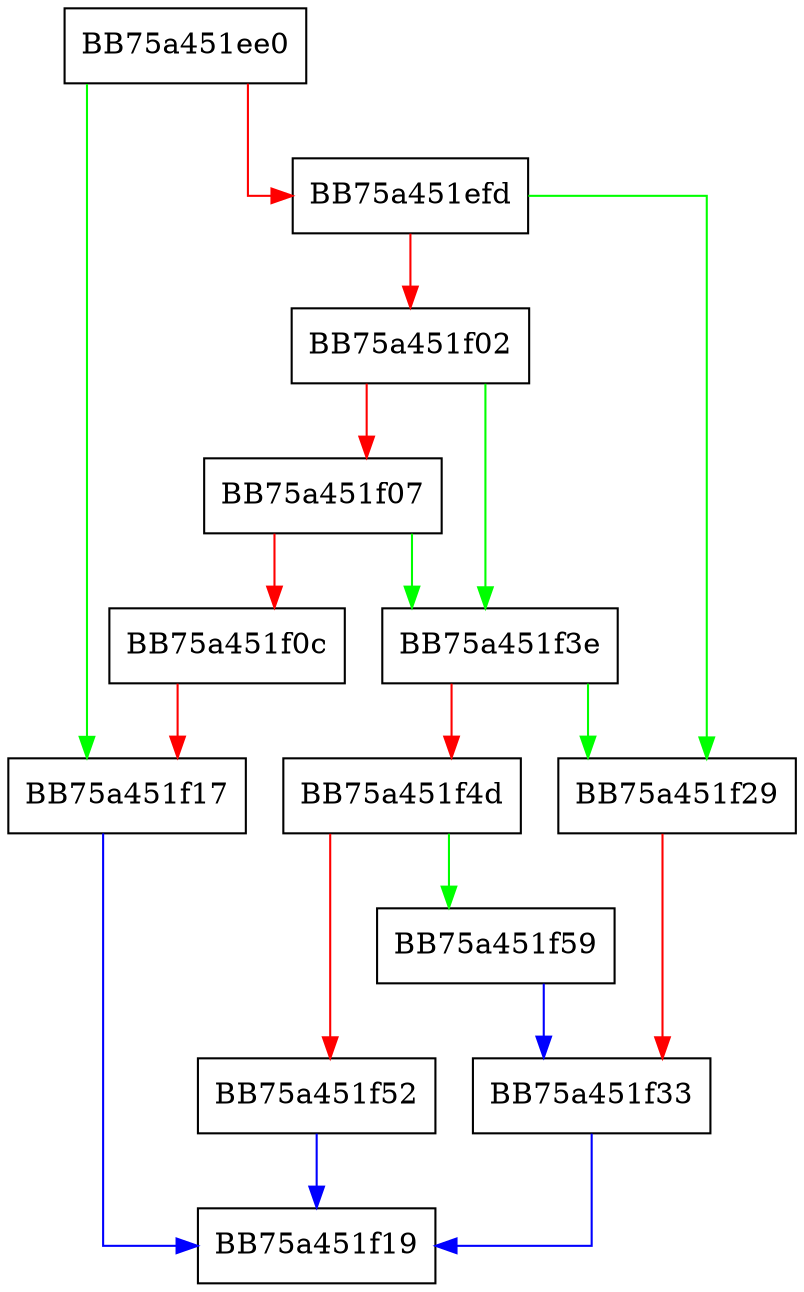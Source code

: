 digraph memcpy_s {
  node [shape="box"];
  graph [splines=ortho];
  BB75a451ee0 -> BB75a451f17 [color="green"];
  BB75a451ee0 -> BB75a451efd [color="red"];
  BB75a451efd -> BB75a451f29 [color="green"];
  BB75a451efd -> BB75a451f02 [color="red"];
  BB75a451f02 -> BB75a451f3e [color="green"];
  BB75a451f02 -> BB75a451f07 [color="red"];
  BB75a451f07 -> BB75a451f3e [color="green"];
  BB75a451f07 -> BB75a451f0c [color="red"];
  BB75a451f0c -> BB75a451f17 [color="red"];
  BB75a451f17 -> BB75a451f19 [color="blue"];
  BB75a451f29 -> BB75a451f33 [color="red"];
  BB75a451f33 -> BB75a451f19 [color="blue"];
  BB75a451f3e -> BB75a451f29 [color="green"];
  BB75a451f3e -> BB75a451f4d [color="red"];
  BB75a451f4d -> BB75a451f59 [color="green"];
  BB75a451f4d -> BB75a451f52 [color="red"];
  BB75a451f52 -> BB75a451f19 [color="blue"];
  BB75a451f59 -> BB75a451f33 [color="blue"];
}